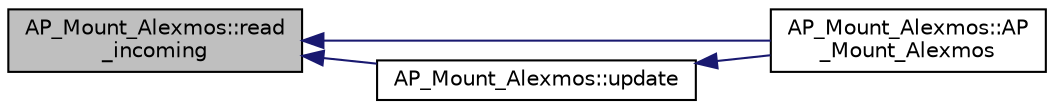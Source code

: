digraph "AP_Mount_Alexmos::read_incoming"
{
 // INTERACTIVE_SVG=YES
  edge [fontname="Helvetica",fontsize="10",labelfontname="Helvetica",labelfontsize="10"];
  node [fontname="Helvetica",fontsize="10",shape=record];
  rankdir="LR";
  Node1 [label="AP_Mount_Alexmos::read\l_incoming",height=0.2,width=0.4,color="black", fillcolor="grey75", style="filled", fontcolor="black"];
  Node1 -> Node2 [dir="back",color="midnightblue",fontsize="10",style="solid",fontname="Helvetica"];
  Node2 [label="AP_Mount_Alexmos::AP\l_Mount_Alexmos",height=0.2,width=0.4,color="black", fillcolor="white", style="filled",URL="$classAP__Mount__Alexmos.html#a7fe48614086de3bbb4e933b2a3ddb2fa"];
  Node1 -> Node3 [dir="back",color="midnightblue",fontsize="10",style="solid",fontname="Helvetica"];
  Node3 [label="AP_Mount_Alexmos::update",height=0.2,width=0.4,color="black", fillcolor="white", style="filled",URL="$classAP__Mount__Alexmos.html#ad6fa0fd652a1401e0c9d791ad9399b67"];
  Node3 -> Node2 [dir="back",color="midnightblue",fontsize="10",style="solid",fontname="Helvetica"];
}
